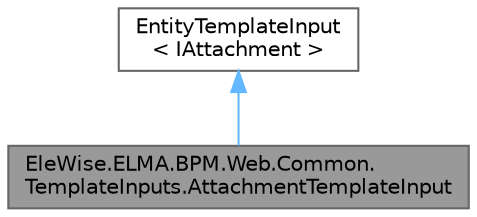 digraph "EleWise.ELMA.BPM.Web.Common.TemplateInputs.AttachmentTemplateInput"
{
 // LATEX_PDF_SIZE
  bgcolor="transparent";
  edge [fontname=Helvetica,fontsize=10,labelfontname=Helvetica,labelfontsize=10];
  node [fontname=Helvetica,fontsize=10,shape=box,height=0.2,width=0.4];
  Node1 [id="Node000001",label="EleWise.ELMA.BPM.Web.Common.\lTemplateInputs.AttachmentTemplateInput",height=0.2,width=0.4,color="gray40", fillcolor="grey60", style="filled", fontcolor="black",tooltip="Класс для форматирования объектов с типом \"Вложение\" при формтировании по шаблону"];
  Node2 -> Node1 [id="edge1_Node000001_Node000002",dir="back",color="steelblue1",style="solid",tooltip=" "];
  Node2 [id="Node000002",label="EntityTemplateInput\l\< IAttachment \>",height=0.2,width=0.4,color="gray40", fillcolor="white", style="filled",tooltip=" "];
}
